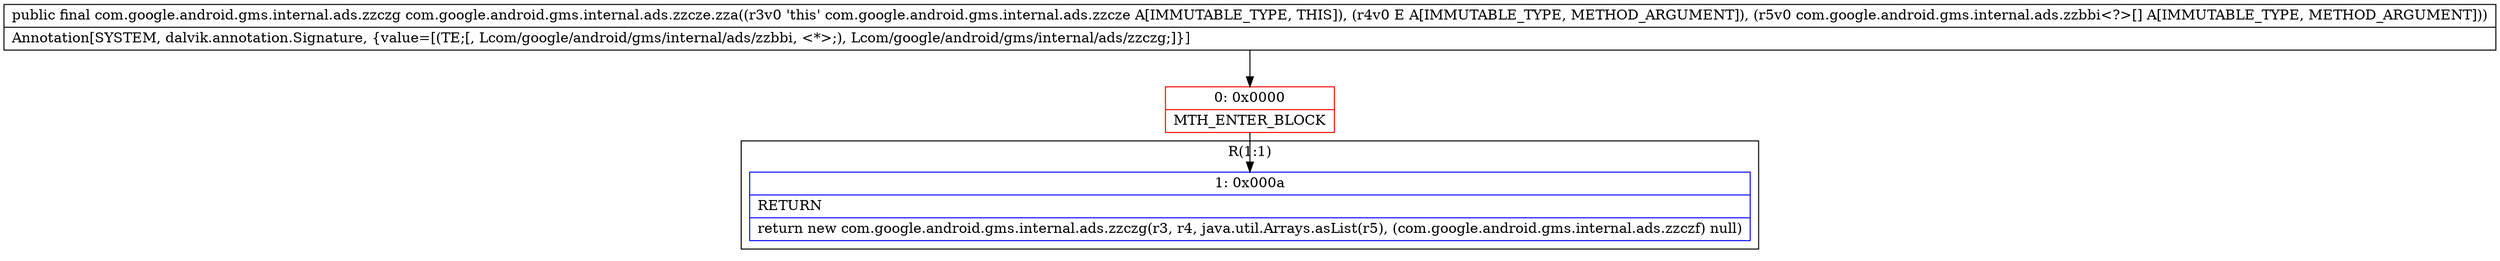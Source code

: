 digraph "CFG forcom.google.android.gms.internal.ads.zzcze.zza(Ljava\/lang\/Object;[Lcom\/google\/android\/gms\/internal\/ads\/zzbbi;)Lcom\/google\/android\/gms\/internal\/ads\/zzczg;" {
subgraph cluster_Region_950070618 {
label = "R(1:1)";
node [shape=record,color=blue];
Node_1 [shape=record,label="{1\:\ 0x000a|RETURN\l|return new com.google.android.gms.internal.ads.zzczg(r3, r4, java.util.Arrays.asList(r5), (com.google.android.gms.internal.ads.zzczf) null)\l}"];
}
Node_0 [shape=record,color=red,label="{0\:\ 0x0000|MTH_ENTER_BLOCK\l}"];
MethodNode[shape=record,label="{public final com.google.android.gms.internal.ads.zzczg com.google.android.gms.internal.ads.zzcze.zza((r3v0 'this' com.google.android.gms.internal.ads.zzcze A[IMMUTABLE_TYPE, THIS]), (r4v0 E A[IMMUTABLE_TYPE, METHOD_ARGUMENT]), (r5v0 com.google.android.gms.internal.ads.zzbbi\<?\>[] A[IMMUTABLE_TYPE, METHOD_ARGUMENT]))  | Annotation[SYSTEM, dalvik.annotation.Signature, \{value=[(TE;[, Lcom\/google\/android\/gms\/internal\/ads\/zzbbi, \<*\>;), Lcom\/google\/android\/gms\/internal\/ads\/zzczg;]\}]\l}"];
MethodNode -> Node_0;
Node_0 -> Node_1;
}


